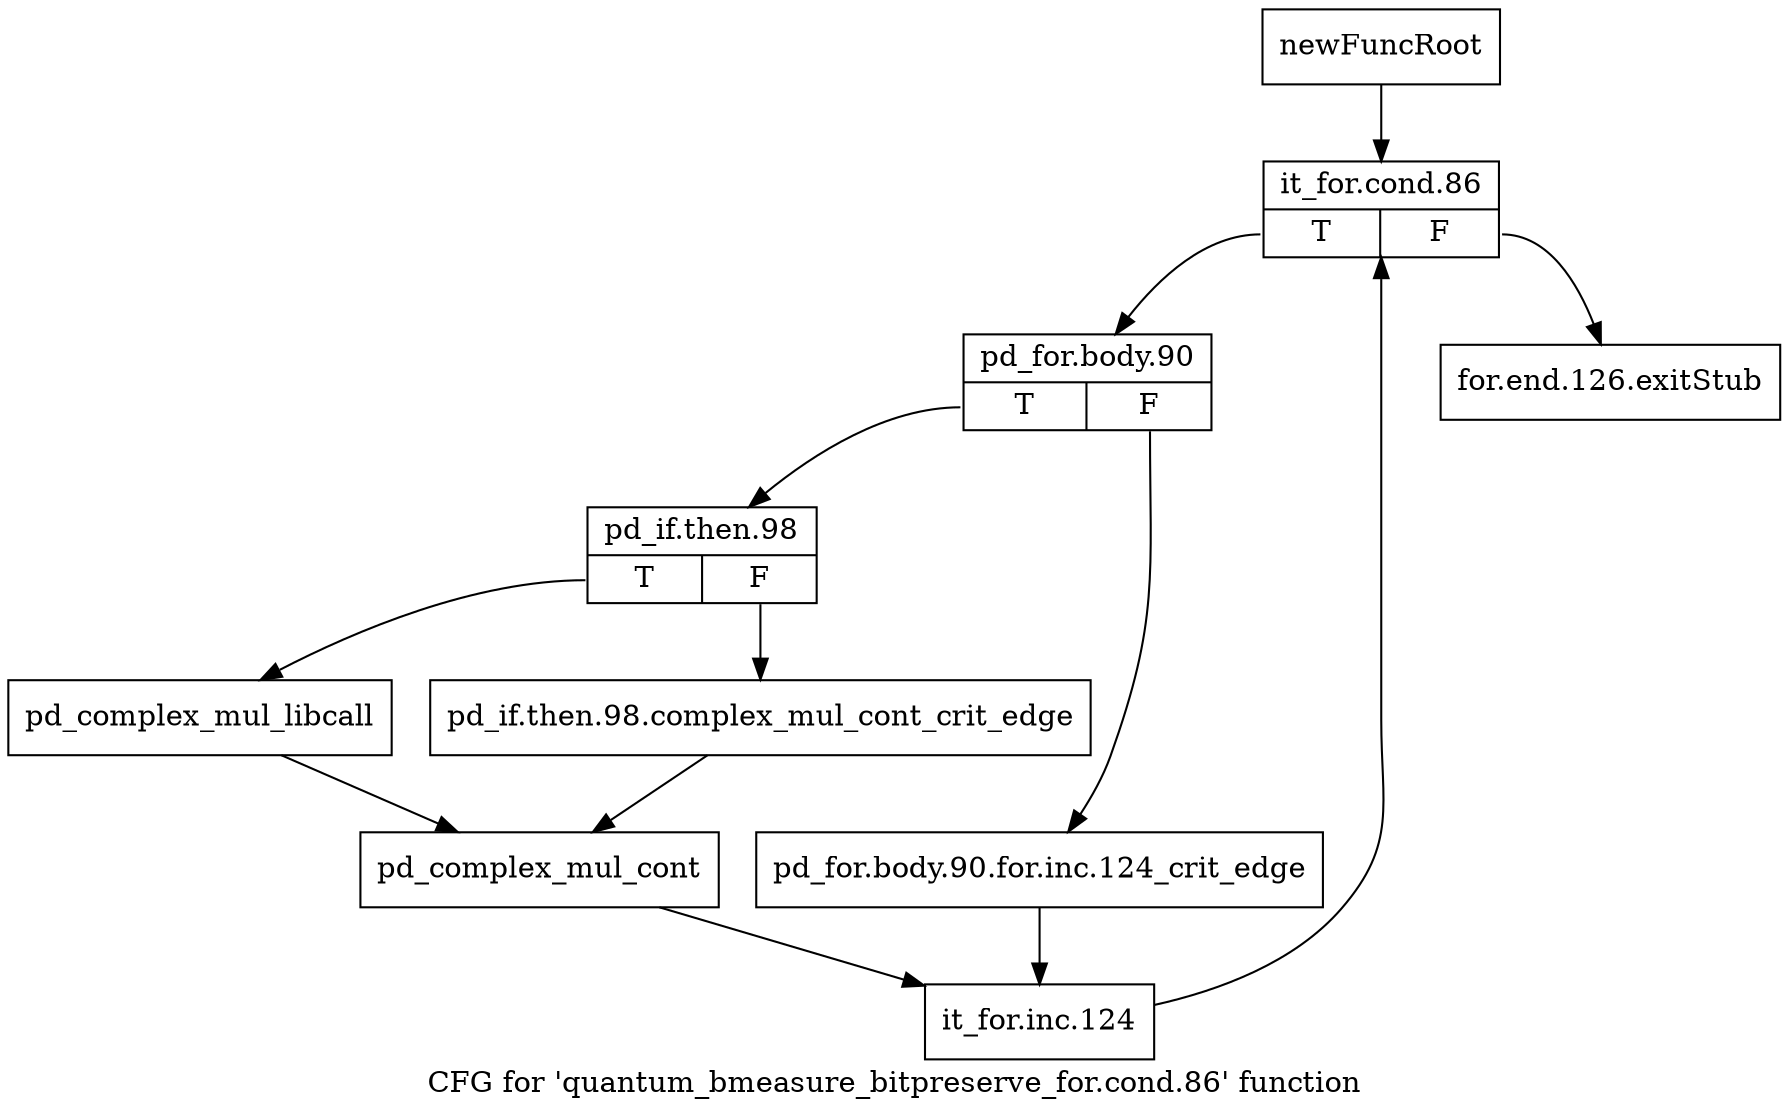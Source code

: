 digraph "CFG for 'quantum_bmeasure_bitpreserve_for.cond.86' function" {
	label="CFG for 'quantum_bmeasure_bitpreserve_for.cond.86' function";

	Node0x16cba20 [shape=record,label="{newFuncRoot}"];
	Node0x16cba20 -> Node0x16cbac0;
	Node0x16cba70 [shape=record,label="{for.end.126.exitStub}"];
	Node0x16cbac0 [shape=record,label="{it_for.cond.86|{<s0>T|<s1>F}}"];
	Node0x16cbac0:s0 -> Node0x16cbb10;
	Node0x16cbac0:s1 -> Node0x16cba70;
	Node0x16cbb10 [shape=record,label="{pd_for.body.90|{<s0>T|<s1>F}}"];
	Node0x16cbb10:s0 -> Node0x16cbbb0;
	Node0x16cbb10:s1 -> Node0x16cbb60;
	Node0x16cbb60 [shape=record,label="{pd_for.body.90.for.inc.124_crit_edge}"];
	Node0x16cbb60 -> Node0x16cbcf0;
	Node0x16cbbb0 [shape=record,label="{pd_if.then.98|{<s0>T|<s1>F}}"];
	Node0x16cbbb0:s0 -> Node0x16cbc50;
	Node0x16cbbb0:s1 -> Node0x16cbc00;
	Node0x16cbc00 [shape=record,label="{pd_if.then.98.complex_mul_cont_crit_edge}"];
	Node0x16cbc00 -> Node0x16cbca0;
	Node0x16cbc50 [shape=record,label="{pd_complex_mul_libcall}"];
	Node0x16cbc50 -> Node0x16cbca0;
	Node0x16cbca0 [shape=record,label="{pd_complex_mul_cont}"];
	Node0x16cbca0 -> Node0x16cbcf0;
	Node0x16cbcf0 [shape=record,label="{it_for.inc.124}"];
	Node0x16cbcf0 -> Node0x16cbac0;
}
